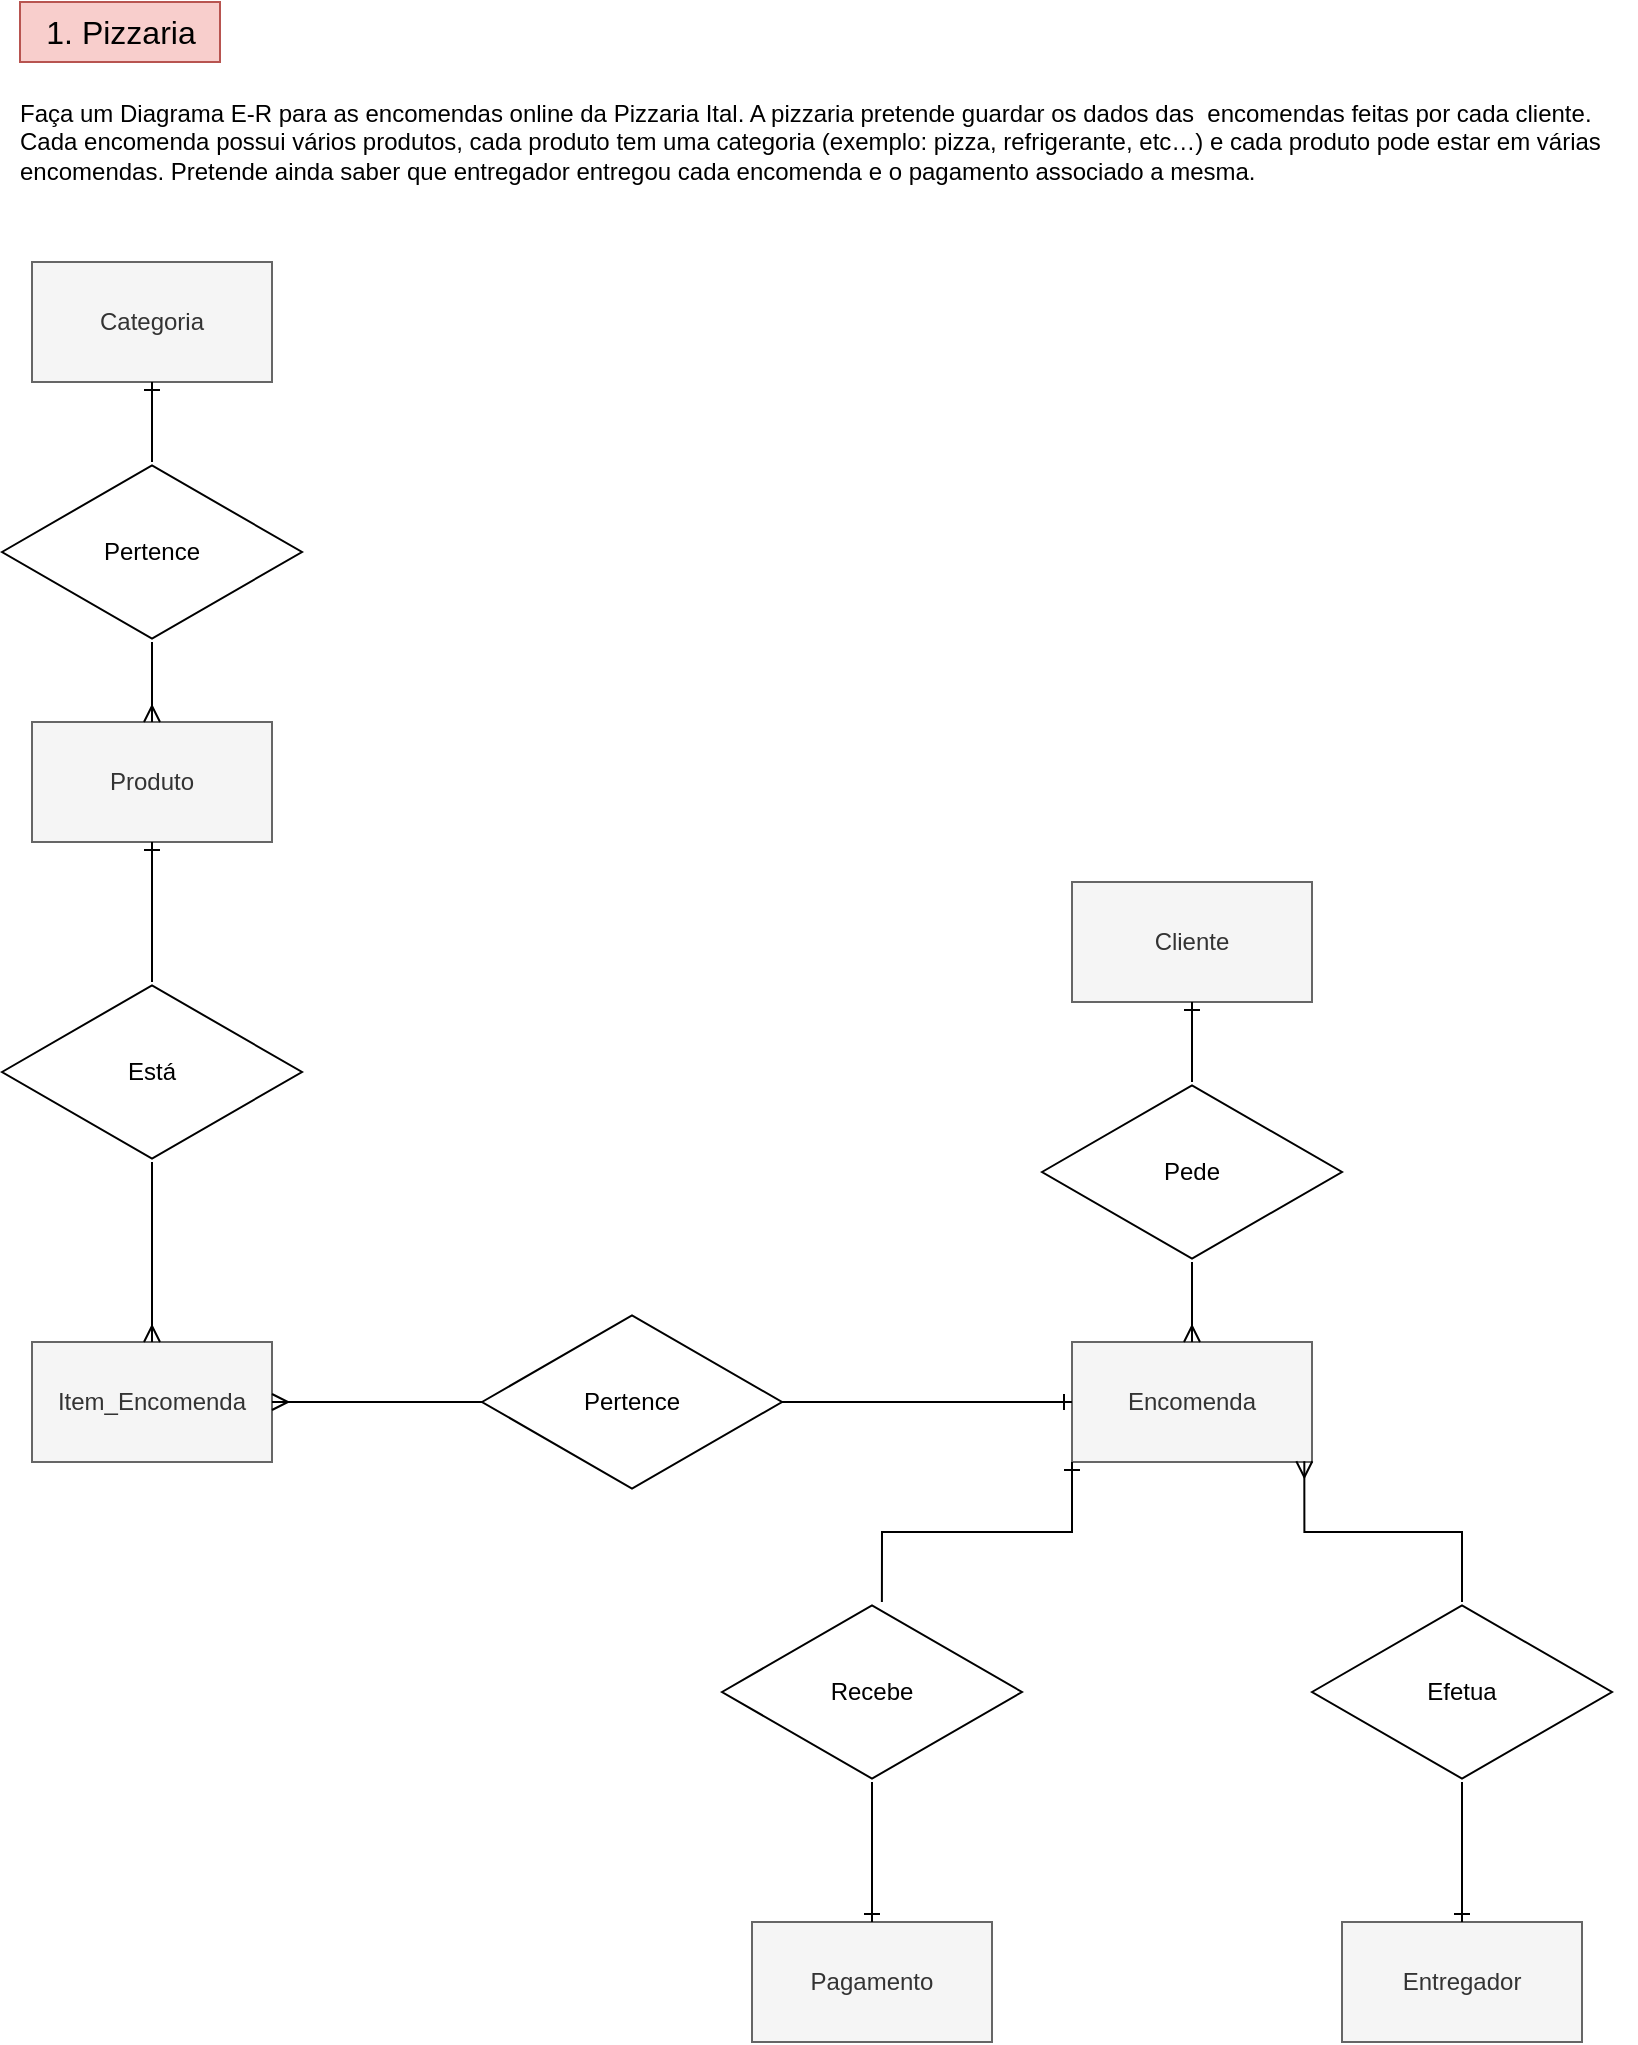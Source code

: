 <mxfile version="24.6.3" type="device" pages="2">
  <diagram name="01. Pizzaria" id="OKlnzMA2s68a_ohRAa--">
    <mxGraphModel dx="1793" dy="991" grid="1" gridSize="10" guides="1" tooltips="1" connect="1" arrows="1" fold="1" page="1" pageScale="1" pageWidth="827" pageHeight="1169" math="0" shadow="0">
      <root>
        <mxCell id="0" />
        <mxCell id="1" parent="0" />
        <mxCell id="6tmSxHmVzLtsS6UiwZRb-2" value="&lt;div&gt;Encomenda&lt;/div&gt;" style="rounded=0;whiteSpace=wrap;html=1;fillColor=#f5f5f5;strokeColor=#666666;fontColor=#333333;" vertex="1" parent="1">
          <mxGeometry x="535" y="680" width="120" height="60" as="geometry" />
        </mxCell>
        <mxCell id="6tmSxHmVzLtsS6UiwZRb-3" value="Cliente" style="rounded=0;whiteSpace=wrap;html=1;fillColor=#f5f5f5;strokeColor=#666666;fontColor=#333333;" vertex="1" parent="1">
          <mxGeometry x="535" y="450" width="120" height="60" as="geometry" />
        </mxCell>
        <mxCell id="6tmSxHmVzLtsS6UiwZRb-4" value="Produto" style="rounded=0;whiteSpace=wrap;html=1;fillColor=#f5f5f5;strokeColor=#666666;fontColor=#333333;" vertex="1" parent="1">
          <mxGeometry x="15" y="370" width="120" height="60" as="geometry" />
        </mxCell>
        <mxCell id="6tmSxHmVzLtsS6UiwZRb-5" value="Categoria" style="rounded=0;whiteSpace=wrap;html=1;fillColor=#f5f5f5;strokeColor=#666666;fontColor=#333333;" vertex="1" parent="1">
          <mxGeometry x="15" y="140" width="120" height="60" as="geometry" />
        </mxCell>
        <mxCell id="6tmSxHmVzLtsS6UiwZRb-6" value="Entregador" style="rounded=0;whiteSpace=wrap;html=1;fillColor=#f5f5f5;strokeColor=#666666;fontColor=#333333;" vertex="1" parent="1">
          <mxGeometry x="670" y="970" width="120" height="60" as="geometry" />
        </mxCell>
        <mxCell id="6tmSxHmVzLtsS6UiwZRb-7" value="Pagamento" style="rounded=0;whiteSpace=wrap;html=1;fillColor=#f5f5f5;strokeColor=#666666;fontColor=#333333;" vertex="1" parent="1">
          <mxGeometry x="375" y="970" width="120" height="60" as="geometry" />
        </mxCell>
        <mxCell id="6tmSxHmVzLtsS6UiwZRb-12" value="" style="edgeStyle=orthogonalEdgeStyle;rounded=0;orthogonalLoop=1;jettySize=auto;html=1;endArrow=ERone;endFill=0;" edge="1" parent="1" source="6tmSxHmVzLtsS6UiwZRb-8" target="6tmSxHmVzLtsS6UiwZRb-5">
          <mxGeometry relative="1" as="geometry" />
        </mxCell>
        <mxCell id="6tmSxHmVzLtsS6UiwZRb-13" value="" style="edgeStyle=orthogonalEdgeStyle;rounded=0;orthogonalLoop=1;jettySize=auto;html=1;endArrow=ERmany;endFill=0;" edge="1" parent="1" source="6tmSxHmVzLtsS6UiwZRb-8" target="6tmSxHmVzLtsS6UiwZRb-4">
          <mxGeometry relative="1" as="geometry" />
        </mxCell>
        <mxCell id="6tmSxHmVzLtsS6UiwZRb-8" value="Pertence" style="html=1;whiteSpace=wrap;aspect=fixed;shape=isoRectangle;" vertex="1" parent="1">
          <mxGeometry y="240" width="150" height="90" as="geometry" />
        </mxCell>
        <mxCell id="6tmSxHmVzLtsS6UiwZRb-15" value="" style="edgeStyle=orthogonalEdgeStyle;rounded=0;orthogonalLoop=1;jettySize=auto;html=1;endArrow=ERone;endFill=0;" edge="1" parent="1" source="6tmSxHmVzLtsS6UiwZRb-14">
          <mxGeometry relative="1" as="geometry">
            <mxPoint x="595" y="510" as="targetPoint" />
          </mxGeometry>
        </mxCell>
        <mxCell id="6tmSxHmVzLtsS6UiwZRb-16" value="" style="edgeStyle=orthogonalEdgeStyle;rounded=0;orthogonalLoop=1;jettySize=auto;html=1;endArrow=ERmany;endFill=0;" edge="1" parent="1" source="6tmSxHmVzLtsS6UiwZRb-14" target="6tmSxHmVzLtsS6UiwZRb-2">
          <mxGeometry relative="1" as="geometry" />
        </mxCell>
        <mxCell id="6tmSxHmVzLtsS6UiwZRb-14" value="Pede" style="html=1;whiteSpace=wrap;aspect=fixed;shape=isoRectangle;" vertex="1" parent="1">
          <mxGeometry x="520" y="550" width="150" height="90" as="geometry" />
        </mxCell>
        <mxCell id="6tmSxHmVzLtsS6UiwZRb-19" value="" style="edgeStyle=orthogonalEdgeStyle;rounded=0;orthogonalLoop=1;jettySize=auto;html=1;endArrow=ERone;endFill=0;" edge="1" parent="1" source="6tmSxHmVzLtsS6UiwZRb-17" target="6tmSxHmVzLtsS6UiwZRb-7">
          <mxGeometry relative="1" as="geometry" />
        </mxCell>
        <mxCell id="6tmSxHmVzLtsS6UiwZRb-20" style="edgeStyle=orthogonalEdgeStyle;rounded=0;orthogonalLoop=1;jettySize=auto;html=1;entryX=0;entryY=1;entryDx=0;entryDy=0;exitX=0.533;exitY=0;exitDx=0;exitDy=0;exitPerimeter=0;endArrow=ERone;endFill=0;" edge="1" parent="1" source="6tmSxHmVzLtsS6UiwZRb-17" target="6tmSxHmVzLtsS6UiwZRb-2">
          <mxGeometry relative="1" as="geometry" />
        </mxCell>
        <mxCell id="6tmSxHmVzLtsS6UiwZRb-17" value="Recebe" style="html=1;whiteSpace=wrap;aspect=fixed;shape=isoRectangle;" vertex="1" parent="1">
          <mxGeometry x="360" y="810" width="150" height="90" as="geometry" />
        </mxCell>
        <mxCell id="6tmSxHmVzLtsS6UiwZRb-21" value="" style="edgeStyle=orthogonalEdgeStyle;rounded=0;orthogonalLoop=1;jettySize=auto;html=1;endArrow=ERone;endFill=0;" edge="1" parent="1" source="6tmSxHmVzLtsS6UiwZRb-18" target="6tmSxHmVzLtsS6UiwZRb-6">
          <mxGeometry relative="1" as="geometry" />
        </mxCell>
        <mxCell id="6tmSxHmVzLtsS6UiwZRb-18" value="Efetua" style="html=1;whiteSpace=wrap;aspect=fixed;shape=isoRectangle;" vertex="1" parent="1">
          <mxGeometry x="655" y="810" width="150" height="90" as="geometry" />
        </mxCell>
        <mxCell id="6tmSxHmVzLtsS6UiwZRb-22" style="edgeStyle=orthogonalEdgeStyle;rounded=0;orthogonalLoop=1;jettySize=auto;html=1;entryX=0.968;entryY=0.994;entryDx=0;entryDy=0;entryPerimeter=0;exitX=0.5;exitY=0;exitDx=0;exitDy=0;exitPerimeter=0;endArrow=ERmany;endFill=0;" edge="1" parent="1" source="6tmSxHmVzLtsS6UiwZRb-18" target="6tmSxHmVzLtsS6UiwZRb-2">
          <mxGeometry relative="1" as="geometry" />
        </mxCell>
        <mxCell id="6tmSxHmVzLtsS6UiwZRb-27" value="Item_Encomenda" style="rounded=0;whiteSpace=wrap;html=1;fillColor=#f5f5f5;strokeColor=#666666;fontColor=#333333;" vertex="1" parent="1">
          <mxGeometry x="15" y="680" width="120" height="60" as="geometry" />
        </mxCell>
        <mxCell id="6tmSxHmVzLtsS6UiwZRb-29" value="" style="edgeStyle=orthogonalEdgeStyle;rounded=0;orthogonalLoop=1;jettySize=auto;html=1;endArrow=ERone;endFill=0;" edge="1" parent="1" source="6tmSxHmVzLtsS6UiwZRb-28" target="6tmSxHmVzLtsS6UiwZRb-4">
          <mxGeometry relative="1" as="geometry" />
        </mxCell>
        <mxCell id="6tmSxHmVzLtsS6UiwZRb-30" value="" style="edgeStyle=orthogonalEdgeStyle;rounded=0;orthogonalLoop=1;jettySize=auto;html=1;endArrow=ERmany;endFill=0;" edge="1" parent="1" source="6tmSxHmVzLtsS6UiwZRb-28" target="6tmSxHmVzLtsS6UiwZRb-27">
          <mxGeometry relative="1" as="geometry" />
        </mxCell>
        <mxCell id="6tmSxHmVzLtsS6UiwZRb-28" value="Está" style="html=1;whiteSpace=wrap;aspect=fixed;shape=isoRectangle;" vertex="1" parent="1">
          <mxGeometry y="500" width="150" height="90" as="geometry" />
        </mxCell>
        <mxCell id="6tmSxHmVzLtsS6UiwZRb-32" style="edgeStyle=orthogonalEdgeStyle;rounded=0;orthogonalLoop=1;jettySize=auto;html=1;endArrow=ERone;endFill=0;" edge="1" parent="1" source="6tmSxHmVzLtsS6UiwZRb-31" target="6tmSxHmVzLtsS6UiwZRb-2">
          <mxGeometry relative="1" as="geometry" />
        </mxCell>
        <mxCell id="6tmSxHmVzLtsS6UiwZRb-34" value="" style="edgeStyle=orthogonalEdgeStyle;rounded=0;orthogonalLoop=1;jettySize=auto;html=1;endArrow=ERmany;endFill=0;" edge="1" parent="1" source="6tmSxHmVzLtsS6UiwZRb-31" target="6tmSxHmVzLtsS6UiwZRb-27">
          <mxGeometry relative="1" as="geometry" />
        </mxCell>
        <mxCell id="6tmSxHmVzLtsS6UiwZRb-31" value="Pertence" style="html=1;whiteSpace=wrap;aspect=fixed;shape=isoRectangle;" vertex="1" parent="1">
          <mxGeometry x="240" y="665" width="150" height="90" as="geometry" />
        </mxCell>
        <mxCell id="dezbN6EWI_AInozKTWFJ-1" value="1. Pizzaria" style="text;html=1;align=center;verticalAlign=middle;resizable=0;points=[];autosize=1;strokeColor=#b85450;fillColor=#f8cecc;fontSize=16;" vertex="1" parent="1">
          <mxGeometry x="9" y="10" width="100" height="30" as="geometry" />
        </mxCell>
        <mxCell id="dezbN6EWI_AInozKTWFJ-2" value="&lt;div&gt;&lt;span&gt;&lt;span class=&quot;ui-provider mr rn ro rp rq rr rs rt ru rv rw rx ry rz sa sb sc sd se sf sg sh si sj sk sl sm sn so sp sq sr ss st su&quot; dir=&quot;ltr&quot;&gt;Faça um Diagrama E-R para as encomendas online da Pizzaria Ital. A pizzaria pretende guardar os dados das&amp;nbsp; encomendas feitas por cada cliente.&amp;nbsp;&lt;/span&gt;&lt;/span&gt;&lt;/div&gt;&lt;div&gt;&lt;span&gt;&lt;span class=&quot;ui-provider mr rn ro rp rq rr rs rt ru rv rw rx ry rz sa sb sc sd se sf sg sh si sj sk sl sm sn so sp sq sr ss st su&quot; dir=&quot;ltr&quot;&gt;Cada encomenda possui vários produtos, cada produto tem uma categoria &lt;/span&gt;&lt;/span&gt;&lt;span&gt;&lt;span class=&quot;ui-provider mr rn ro rp rq rr rs rt ru rv rw rx ry rz sa sb sc sd se sf sg sh si sj sk sl sm sn so sp sq sr ss st su&quot; dir=&quot;ltr&quot;&gt;(exemplo: pizza, refrigerante, etc…) e cada produto pode estar em várias&lt;/span&gt;&lt;/span&gt;&lt;/div&gt;&lt;div&gt;&lt;span&gt;&lt;span class=&quot;ui-provider mr rn ro rp rq rr rs rt ru rv rw rx ry rz sa sb sc sd se sf sg sh si sj sk sl sm sn so sp sq sr ss st su&quot; dir=&quot;ltr&quot;&gt;encomendas. Pretende ainda saber que &lt;/span&gt;&lt;/span&gt;&lt;span&gt;&lt;span class=&quot;ui-provider mr rn ro rp rq rr rs rt ru rv rw rx ry rz sa sb sc sd se sf sg sh si sj sk sl sm sn so sp sq sr ss st su&quot; dir=&quot;ltr&quot;&gt;entregador entregou cada encomenda e o pagamento associado a mesma.&lt;/span&gt;&lt;/span&gt;&lt;/div&gt;" style="text;html=1;align=left;verticalAlign=middle;resizable=0;points=[];autosize=1;strokeColor=none;fillColor=none;" vertex="1" parent="1">
          <mxGeometry x="7" y="50" width="810" height="60" as="geometry" />
        </mxCell>
      </root>
    </mxGraphModel>
  </diagram>
  <diagram id="tXkklqJC4m10nz0pTViM" name="02. Banco">
    <mxGraphModel dx="1687" dy="933" grid="1" gridSize="10" guides="1" tooltips="1" connect="1" arrows="1" fold="1" page="1" pageScale="1" pageWidth="827" pageHeight="1169" math="0" shadow="0">
      <root>
        <mxCell id="0" />
        <mxCell id="1" parent="0" />
        <mxCell id="CgpVqwiKdlZN1ZoHZImp-2" value="Conta" style="rounded=0;whiteSpace=wrap;html=1;fillColor=#f5f5f5;fontColor=#333333;strokeColor=#666666;" vertex="1" parent="1">
          <mxGeometry x="45" y="155" width="120" height="60" as="geometry" />
        </mxCell>
        <mxCell id="CgpVqwiKdlZN1ZoHZImp-3" value="TPA" style="rounded=0;whiteSpace=wrap;html=1;fillColor=#f5f5f5;fontColor=#333333;strokeColor=#666666;" vertex="1" parent="1">
          <mxGeometry x="460.0" y="775" width="120" height="60" as="geometry" />
        </mxCell>
        <mxCell id="CgpVqwiKdlZN1ZoHZImp-4" value="Cliente" style="rounded=0;whiteSpace=wrap;html=1;fillColor=#f5f5f5;fontColor=#333333;strokeColor=#666666;" vertex="1" parent="1">
          <mxGeometry x="45" y="600" width="120" height="60" as="geometry" />
        </mxCell>
        <mxCell id="CgpVqwiKdlZN1ZoHZImp-5" value="Cartão" style="rounded=0;whiteSpace=wrap;html=1;fillColor=#f5f5f5;fontColor=#333333;strokeColor=#666666;" vertex="1" parent="1">
          <mxGeometry x="460.0" y="155" width="120" height="60" as="geometry" />
        </mxCell>
        <mxCell id="CgpVqwiKdlZN1ZoHZImp-6" value="Movimentação" style="rounded=0;whiteSpace=wrap;html=1;fillColor=#f5f5f5;fontColor=#333333;strokeColor=#666666;" vertex="1" parent="1">
          <mxGeometry x="460.0" y="415" width="120" height="60" as="geometry" />
        </mxCell>
        <mxCell id="CgpVqwiKdlZN1ZoHZImp-10" style="rounded=0;orthogonalLoop=1;jettySize=auto;html=1;endArrow=none;endFill=0;" edge="1" parent="1" source="CgpVqwiKdlZN1ZoHZImp-7" target="CgpVqwiKdlZN1ZoHZImp-3">
          <mxGeometry relative="1" as="geometry" />
        </mxCell>
        <mxCell id="CgpVqwiKdlZN1ZoHZImp-7" value="Cod. Autorização" style="ellipse;whiteSpace=wrap;html=1;" vertex="1" parent="1">
          <mxGeometry x="360.0" y="885" width="120" height="50" as="geometry" />
        </mxCell>
        <mxCell id="CgpVqwiKdlZN1ZoHZImp-8" value="Empresa" style="ellipse;whiteSpace=wrap;html=1;" vertex="1" parent="1">
          <mxGeometry x="440.06" y="945" width="139.94" height="40" as="geometry" />
        </mxCell>
        <mxCell id="CgpVqwiKdlZN1ZoHZImp-9" value="Localização" style="ellipse;whiteSpace=wrap;html=1;" vertex="1" parent="1">
          <mxGeometry x="520" y="875" width="120" height="50" as="geometry" />
        </mxCell>
        <mxCell id="CgpVqwiKdlZN1ZoHZImp-11" style="rounded=0;orthogonalLoop=1;jettySize=auto;html=1;entryX=0.358;entryY=1.017;entryDx=0;entryDy=0;entryPerimeter=0;endArrow=none;endFill=0;" edge="1" parent="1" source="CgpVqwiKdlZN1ZoHZImp-8" target="CgpVqwiKdlZN1ZoHZImp-3">
          <mxGeometry relative="1" as="geometry" />
        </mxCell>
        <mxCell id="CgpVqwiKdlZN1ZoHZImp-12" style="rounded=0;orthogonalLoop=1;jettySize=auto;html=1;entryX=0.875;entryY=0.967;entryDx=0;entryDy=0;entryPerimeter=0;endArrow=none;endFill=0;" edge="1" parent="1" source="CgpVqwiKdlZN1ZoHZImp-9" target="CgpVqwiKdlZN1ZoHZImp-3">
          <mxGeometry relative="1" as="geometry" />
        </mxCell>
        <mxCell id="CgpVqwiKdlZN1ZoHZImp-18" value="" style="edgeStyle=orthogonalEdgeStyle;rounded=0;orthogonalLoop=1;jettySize=auto;html=1;endArrow=ERmany;endFill=0;" edge="1" parent="1" source="CgpVqwiKdlZN1ZoHZImp-13" target="CgpVqwiKdlZN1ZoHZImp-6">
          <mxGeometry relative="1" as="geometry" />
        </mxCell>
        <mxCell id="CgpVqwiKdlZN1ZoHZImp-35" value="" style="edgeStyle=orthogonalEdgeStyle;rounded=0;orthogonalLoop=1;jettySize=auto;html=1;endArrow=ERone;endFill=0;" edge="1" parent="1" source="CgpVqwiKdlZN1ZoHZImp-13" target="CgpVqwiKdlZN1ZoHZImp-3">
          <mxGeometry relative="1" as="geometry" />
        </mxCell>
        <mxCell id="CgpVqwiKdlZN1ZoHZImp-13" value="Registra" style="html=1;whiteSpace=wrap;aspect=fixed;shape=isoRectangle;" vertex="1" parent="1">
          <mxGeometry x="445.0" y="570" width="150" height="90" as="geometry" />
        </mxCell>
        <mxCell id="CgpVqwiKdlZN1ZoHZImp-19" value="" style="edgeStyle=orthogonalEdgeStyle;rounded=0;orthogonalLoop=1;jettySize=auto;html=1;endArrow=ERmany;endFill=0;" edge="1" parent="1" source="CgpVqwiKdlZN1ZoHZImp-15" target="CgpVqwiKdlZN1ZoHZImp-6">
          <mxGeometry relative="1" as="geometry" />
        </mxCell>
        <mxCell id="CgpVqwiKdlZN1ZoHZImp-20" value="" style="edgeStyle=orthogonalEdgeStyle;rounded=0;orthogonalLoop=1;jettySize=auto;html=1;endArrow=ERone;endFill=0;" edge="1" parent="1" source="CgpVqwiKdlZN1ZoHZImp-15" target="CgpVqwiKdlZN1ZoHZImp-5">
          <mxGeometry relative="1" as="geometry" />
        </mxCell>
        <mxCell id="CgpVqwiKdlZN1ZoHZImp-15" value="Realiza" style="html=1;whiteSpace=wrap;aspect=fixed;shape=isoRectangle;" vertex="1" parent="1">
          <mxGeometry x="445.0" y="265" width="150" height="90" as="geometry" />
        </mxCell>
        <mxCell id="CgpVqwiKdlZN1ZoHZImp-24" style="rounded=0;orthogonalLoop=1;jettySize=auto;html=1;endArrow=none;endFill=0;" edge="1" parent="1" source="CgpVqwiKdlZN1ZoHZImp-21" target="CgpVqwiKdlZN1ZoHZImp-6">
          <mxGeometry relative="1" as="geometry">
            <mxPoint x="894.94" y="593" as="targetPoint" />
          </mxGeometry>
        </mxCell>
        <mxCell id="CgpVqwiKdlZN1ZoHZImp-21" value="Valor" style="ellipse;whiteSpace=wrap;html=1;" vertex="1" parent="1">
          <mxGeometry x="630" y="350" width="120" height="50" as="geometry" />
        </mxCell>
        <mxCell id="CgpVqwiKdlZN1ZoHZImp-25" value="" style="rounded=0;orthogonalLoop=1;jettySize=auto;html=1;endArrow=none;endFill=0;" edge="1" parent="1" source="CgpVqwiKdlZN1ZoHZImp-22" target="CgpVqwiKdlZN1ZoHZImp-6">
          <mxGeometry relative="1" as="geometry" />
        </mxCell>
        <mxCell id="CgpVqwiKdlZN1ZoHZImp-22" value="Data/Hora" style="ellipse;whiteSpace=wrap;html=1;" vertex="1" parent="1">
          <mxGeometry x="650" y="420" width="120" height="50" as="geometry" />
        </mxCell>
        <mxCell id="CgpVqwiKdlZN1ZoHZImp-23" value="Tipo de movimento" style="ellipse;whiteSpace=wrap;html=1;" vertex="1" parent="1">
          <mxGeometry x="690" y="480" width="120" height="50" as="geometry" />
        </mxCell>
        <mxCell id="CgpVqwiKdlZN1ZoHZImp-26" style="rounded=0;orthogonalLoop=1;jettySize=auto;html=1;endArrow=none;endFill=0;" edge="1" parent="1" source="CgpVqwiKdlZN1ZoHZImp-23" target="CgpVqwiKdlZN1ZoHZImp-6">
          <mxGeometry relative="1" as="geometry" />
        </mxCell>
        <mxCell id="CgpVqwiKdlZN1ZoHZImp-28" value="" style="edgeStyle=orthogonalEdgeStyle;rounded=0;orthogonalLoop=1;jettySize=auto;html=1;endArrow=ERmany;endFill=0;" edge="1" parent="1" source="CgpVqwiKdlZN1ZoHZImp-27" target="CgpVqwiKdlZN1ZoHZImp-5">
          <mxGeometry relative="1" as="geometry" />
        </mxCell>
        <mxCell id="CgpVqwiKdlZN1ZoHZImp-29" value="" style="edgeStyle=orthogonalEdgeStyle;rounded=0;orthogonalLoop=1;jettySize=auto;html=1;endArrow=ERone;endFill=0;" edge="1" parent="1" source="CgpVqwiKdlZN1ZoHZImp-27" target="CgpVqwiKdlZN1ZoHZImp-2">
          <mxGeometry relative="1" as="geometry" />
        </mxCell>
        <mxCell id="CgpVqwiKdlZN1ZoHZImp-27" value="Possui" style="html=1;whiteSpace=wrap;aspect=fixed;shape=isoRectangle;" vertex="1" parent="1">
          <mxGeometry x="230" y="140" width="150" height="90" as="geometry" />
        </mxCell>
        <mxCell id="CgpVqwiKdlZN1ZoHZImp-31" style="edgeStyle=orthogonalEdgeStyle;rounded=0;orthogonalLoop=1;jettySize=auto;html=1;exitX=0.507;exitY=1;exitDx=0;exitDy=0;exitPerimeter=0;endArrow=ERmany;endFill=0;entryX=0.5;entryY=0;entryDx=0;entryDy=0;" edge="1" parent="1" source="CgpVqwiKdlZN1ZoHZImp-30" target="CgpVqwiKdlZN1ZoHZImp-4">
          <mxGeometry relative="1" as="geometry">
            <mxPoint x="79.999" y="585" as="targetPoint" />
          </mxGeometry>
        </mxCell>
        <mxCell id="CgpVqwiKdlZN1ZoHZImp-32" style="edgeStyle=orthogonalEdgeStyle;rounded=0;orthogonalLoop=1;jettySize=auto;html=1;entryX=0.5;entryY=1;entryDx=0;entryDy=0;endArrow=ERone;endFill=0;" edge="1" parent="1" source="CgpVqwiKdlZN1ZoHZImp-30" target="CgpVqwiKdlZN1ZoHZImp-2">
          <mxGeometry relative="1" as="geometry" />
        </mxCell>
        <mxCell id="CgpVqwiKdlZN1ZoHZImp-30" value="Possui" style="html=1;whiteSpace=wrap;aspect=fixed;shape=isoRectangle;" vertex="1" parent="1">
          <mxGeometry x="30" y="395" width="150" height="90" as="geometry" />
        </mxCell>
        <mxCell id="CgpVqwiKdlZN1ZoHZImp-36" value="2. Banco" style="text;html=1;align=center;verticalAlign=middle;resizable=0;points=[];autosize=1;strokeColor=#b85450;fillColor=#f8cecc;fontSize=16;" vertex="1" parent="1">
          <mxGeometry x="14" y="10" width="90" height="30" as="geometry" />
        </mxCell>
        <mxCell id="ahF1CjAfqBWdQgI4y7Su-1" value="&lt;div&gt;&lt;span&gt;&lt;span dir=&quot;ltr&quot; class=&quot;ui-provider mr rn ro rp rq rr rs rt ru rv rw rx ry rz sa sb sc sd se sf sg sh si sj sk sl sm sn so sp sq sr ss st su&quot;&gt;&amp;nbsp;O Banco &lt;i&gt;Milhões e Milhões&lt;/i&gt; criou um plano de conta chamado &lt;i&gt;Simplifica&lt;/i&gt;, que só permite gastar o saldo da &lt;strong&gt;conta&lt;/strong&gt; em &lt;strong&gt;terminais de pagamento&amp;nbsp;&lt;/strong&gt;&lt;/span&gt;&lt;/span&gt;&lt;/div&gt;&lt;div&gt;&lt;span&gt;&lt;span dir=&quot;ltr&quot; class=&quot;ui-provider mr rn ro rp rq rr rs rt ru rv rw rx ry rz sa sb sc sd se sf sg sh si sj sk sl sm sn so sp sq sr ss st su&quot;&gt;&lt;strong&gt;automáticos &lt;/strong&gt;(&lt;strong&gt;TPA&lt;/strong&gt;s). Cada &lt;strong&gt;cliente&lt;/strong&gt; pode ter apenas uma &lt;strong&gt;conta&lt;/strong&gt;, que pode ser conjunta ou não com outro &lt;strong&gt;cliente&lt;/strong&gt;. Cada &lt;strong&gt;conta&lt;/strong&gt; poderá ter um ou&amp;nbsp;&lt;/span&gt;&lt;/span&gt;&lt;/div&gt;&lt;div&gt;&lt;span&gt;&lt;span dir=&quot;ltr&quot; class=&quot;ui-provider mr rn ro rp rq rr rs rt ru rv rw rx ry rz sa sb sc sd se sf sg sh si sj sk sl sm sn so sp sq sr ss st su&quot;&gt;mais &lt;strong&gt;cartões&lt;/strong&gt; associados a mesma. É necessário registar &lt;/span&gt;&lt;/span&gt;&lt;span&gt;&lt;span dir=&quot;ltr&quot; class=&quot;ui-provider mr rn ro rp rq rr rs rt ru rv rw rx ry rz sa sb sc sd se sf sg sh si sj sk sl sm sn so sp sq sr ss st su&quot;&gt;todos os &lt;strong&gt;movimentos&lt;/strong&gt; de cada &lt;strong&gt;cartão&lt;/strong&gt;, guardando o &lt;u&gt;valor&lt;/u&gt;, a &lt;u&gt;data e hora&lt;/u&gt;,&lt;/span&gt;&lt;/span&gt;&lt;/div&gt;&lt;div&gt;&lt;span&gt;&lt;span dir=&quot;ltr&quot; class=&quot;ui-provider mr rn ro rp rq rr rs rt ru rv rw rx ry rz sa sb sc sd se sf sg sh si sj sk sl sm sn so sp sq sr ss st su&quot;&gt;o &lt;u&gt;tipo do movimento&lt;/u&gt; e o &lt;strong&gt;&lt;u&gt;TPA&lt;/u&gt;&lt;/strong&gt;&lt;u&gt; associado &lt;/u&gt;&lt;/span&gt;&lt;/span&gt;&lt;span&gt;&lt;span dir=&quot;ltr&quot; class=&quot;ui-provider mr rn ro rp rq rr rs rt ru rv rw rx ry rz sa sb sc sd se sf sg sh si sj sk sl sm sn so sp sq sr ss st su&quot;&gt;&lt;u&gt;ao movimento&lt;/u&gt;. Além disso, alguns dados dos &lt;strong&gt;TPA&lt;/strong&gt;s precisam ser armazenados, como o &lt;u&gt;&lt;br&gt;&lt;/u&gt;&lt;/span&gt;&lt;/span&gt;&lt;/div&gt;&lt;div&gt;&lt;span&gt;&lt;span dir=&quot;ltr&quot; class=&quot;ui-provider mr rn ro rp rq rr rs rt ru rv rw rx ry rz sa sb sc sd se sf sg sh si sj sk sl sm sn so sp sq sr ss st su&quot;&gt;&lt;u&gt;código de autorização &lt;/u&gt;&lt;/span&gt;&lt;/span&gt;&lt;span&gt;&lt;span dir=&quot;ltr&quot; class=&quot;ui-provider mr rn ro rp rq rr rs rt ru rv rw rx ry rz sa sb sc sd se sf sg sh si sj sk sl sm sn so sp sq sr ss st su&quot;&gt;&lt;u&gt;individual&lt;/u&gt;, a &lt;u&gt;empresa a qual pertence&lt;/u&gt; e o &lt;u&gt;local geográfico aproximado&lt;/u&gt;.&lt;/span&gt;&lt;/span&gt;&lt;/div&gt;" style="text;html=1;align=left;verticalAlign=middle;resizable=0;points=[];autosize=1;strokeColor=none;fillColor=none;" vertex="1" parent="1">
          <mxGeometry x="14" y="40" width="800" height="90" as="geometry" />
        </mxCell>
      </root>
    </mxGraphModel>
  </diagram>
</mxfile>
